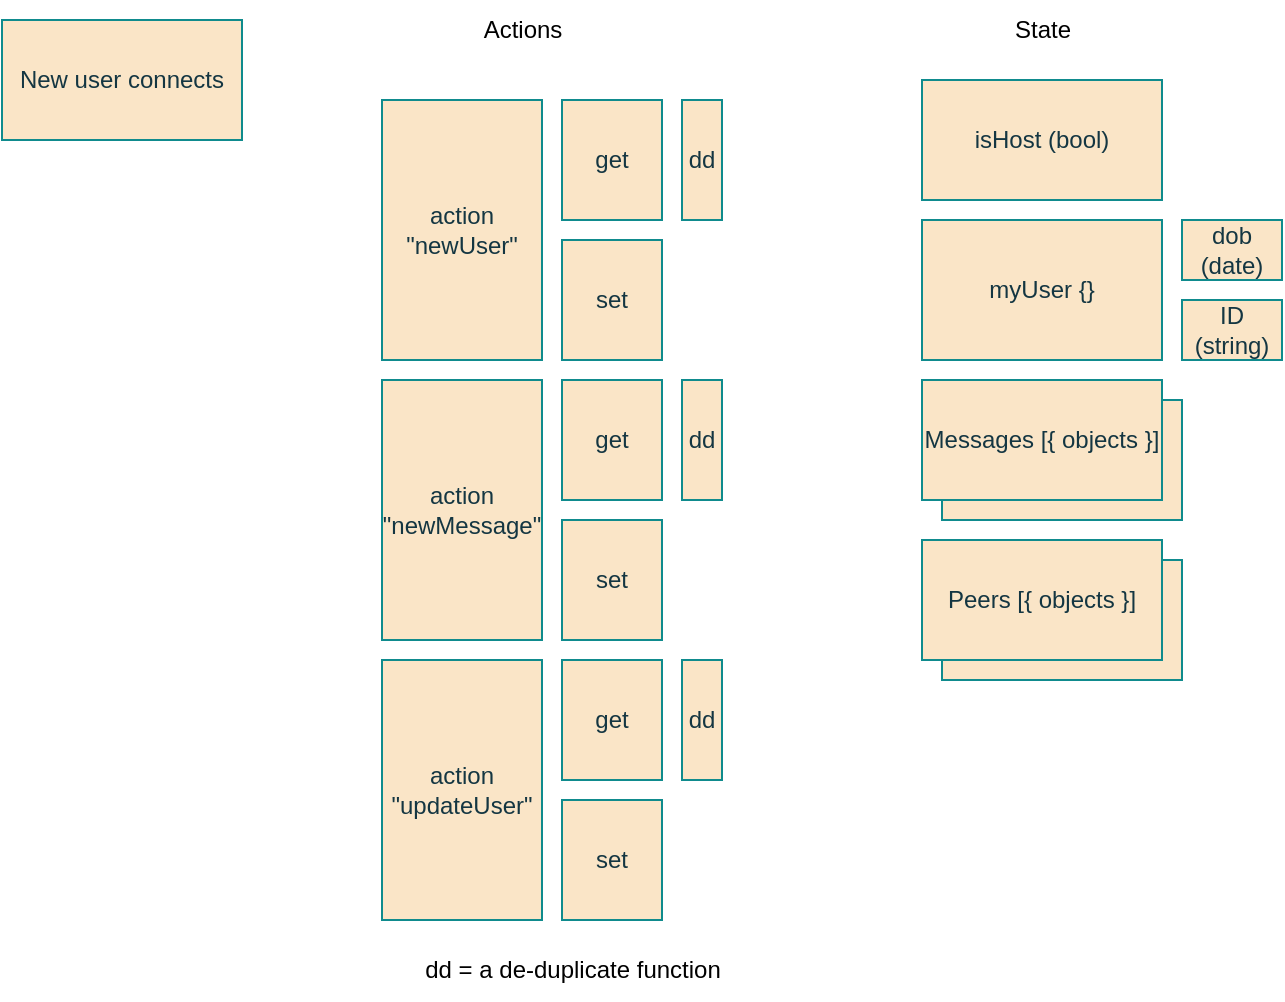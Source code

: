 <mxfile>
    <diagram name="Page-1" id="QpNTI5gdbHEC6Xr1V8M1">
        <mxGraphModel dx="1048" dy="439" grid="1" gridSize="10" guides="1" tooltips="1" connect="1" arrows="1" fold="1" page="1" pageScale="1" pageWidth="850" pageHeight="1100" math="0" shadow="0">
            <root>
                <mxCell id="0"/>
                <mxCell id="1" parent="0"/>
                <mxCell id="w-SKvcKQ-mkBPLHkN619-3" value="&lt;div&gt;New user connects&lt;/div&gt;" style="whiteSpace=wrap;html=1;labelBackgroundColor=none;fillColor=#FAE5C7;strokeColor=#0F8B8D;fontColor=#143642;" parent="1" vertex="1">
                    <mxGeometry x="20" y="370" width="120" height="60" as="geometry"/>
                </mxCell>
                <mxCell id="w-SKvcKQ-mkBPLHkN619-4" value="myUser {}" style="whiteSpace=wrap;html=1;labelBackgroundColor=none;fillColor=#FAE5C7;strokeColor=#0F8B8D;fontColor=#143642;" parent="1" vertex="1">
                    <mxGeometry x="480" y="470" width="120" height="70" as="geometry"/>
                </mxCell>
                <mxCell id="w-SKvcKQ-mkBPLHkN619-5" value="" style="whiteSpace=wrap;html=1;labelBackgroundColor=none;fillColor=#FAE5C7;strokeColor=#0F8B8D;fontColor=#143642;" parent="1" vertex="1">
                    <mxGeometry x="490" y="560" width="120" height="60" as="geometry"/>
                </mxCell>
                <mxCell id="w-SKvcKQ-mkBPLHkN619-6" value="&lt;div&gt;Messages [{ objects }]&lt;/div&gt;" style="whiteSpace=wrap;html=1;labelBackgroundColor=none;fillColor=#FAE5C7;strokeColor=#0F8B8D;fontColor=#143642;" parent="1" vertex="1">
                    <mxGeometry x="480" y="550" width="120" height="60" as="geometry"/>
                </mxCell>
                <mxCell id="w-SKvcKQ-mkBPLHkN619-17" value="&lt;div&gt;isHost (bool)&lt;/div&gt;" style="whiteSpace=wrap;html=1;labelBackgroundColor=none;fillColor=#FAE5C7;strokeColor=#0F8B8D;fontColor=#143642;" parent="1" vertex="1">
                    <mxGeometry x="480" y="400" width="120" height="60" as="geometry"/>
                </mxCell>
                <mxCell id="w-SKvcKQ-mkBPLHkN619-19" value="&lt;div&gt;action&lt;/div&gt;&lt;div&gt;&quot;newMessage&quot;&lt;/div&gt;" style="whiteSpace=wrap;html=1;labelBackgroundColor=none;fillColor=#FAE5C7;strokeColor=#0F8B8D;fontColor=#143642;" parent="1" vertex="1">
                    <mxGeometry x="210" y="550" width="80" height="130" as="geometry"/>
                </mxCell>
                <mxCell id="w-SKvcKQ-mkBPLHkN619-20" value="get" style="whiteSpace=wrap;html=1;labelBackgroundColor=none;fillColor=#FAE5C7;strokeColor=#0F8B8D;fontColor=#143642;" parent="1" vertex="1">
                    <mxGeometry x="300" y="550" width="50" height="60" as="geometry"/>
                </mxCell>
                <mxCell id="w-SKvcKQ-mkBPLHkN619-21" value="set" style="whiteSpace=wrap;html=1;labelBackgroundColor=none;fillColor=#FAE5C7;strokeColor=#0F8B8D;fontColor=#143642;" parent="1" vertex="1">
                    <mxGeometry x="300" y="620" width="50" height="60" as="geometry"/>
                </mxCell>
                <mxCell id="w-SKvcKQ-mkBPLHkN619-22" value="&lt;div&gt;action&lt;/div&gt;&lt;div&gt;&quot;newUser&quot;&lt;/div&gt;" style="whiteSpace=wrap;html=1;labelBackgroundColor=none;fillColor=#FAE5C7;strokeColor=#0F8B8D;fontColor=#143642;" parent="1" vertex="1">
                    <mxGeometry x="210" y="410" width="80" height="130" as="geometry"/>
                </mxCell>
                <mxCell id="w-SKvcKQ-mkBPLHkN619-23" value="get" style="whiteSpace=wrap;html=1;labelBackgroundColor=none;fillColor=#FAE5C7;strokeColor=#0F8B8D;fontColor=#143642;" parent="1" vertex="1">
                    <mxGeometry x="300" y="410" width="50" height="60" as="geometry"/>
                </mxCell>
                <mxCell id="w-SKvcKQ-mkBPLHkN619-24" value="set" style="whiteSpace=wrap;html=1;labelBackgroundColor=none;fillColor=#FAE5C7;strokeColor=#0F8B8D;fontColor=#143642;" parent="1" vertex="1">
                    <mxGeometry x="300" y="480" width="50" height="60" as="geometry"/>
                </mxCell>
                <mxCell id="w-SKvcKQ-mkBPLHkN619-30" value="" style="whiteSpace=wrap;html=1;labelBackgroundColor=none;fillColor=#FAE5C7;strokeColor=#0F8B8D;fontColor=#143642;" parent="1" vertex="1">
                    <mxGeometry x="490" y="640" width="120" height="60" as="geometry"/>
                </mxCell>
                <mxCell id="w-SKvcKQ-mkBPLHkN619-31" value="&lt;div&gt;Peers [{ objects }]&lt;/div&gt;" style="whiteSpace=wrap;html=1;labelBackgroundColor=none;fillColor=#FAE5C7;strokeColor=#0F8B8D;fontColor=#143642;" parent="1" vertex="1">
                    <mxGeometry x="480" y="630" width="120" height="60" as="geometry"/>
                </mxCell>
                <mxCell id="w-SKvcKQ-mkBPLHkN619-32" value="dd" style="whiteSpace=wrap;html=1;labelBackgroundColor=none;fillColor=#FAE5C7;strokeColor=#0F8B8D;fontColor=#143642;" parent="1" vertex="1">
                    <mxGeometry x="360" y="410" width="20" height="60" as="geometry"/>
                </mxCell>
                <mxCell id="w-SKvcKQ-mkBPLHkN619-34" value="dd" style="whiteSpace=wrap;html=1;labelBackgroundColor=none;fillColor=#FAE5C7;strokeColor=#0F8B8D;fontColor=#143642;" parent="1" vertex="1">
                    <mxGeometry x="360" y="550" width="20" height="60" as="geometry"/>
                </mxCell>
                <mxCell id="2" value="Actions" style="text;html=1;align=center;verticalAlign=middle;resizable=0;points=[];autosize=1;strokeColor=none;fillColor=none;" parent="1" vertex="1">
                    <mxGeometry x="250" y="360" width="60" height="30" as="geometry"/>
                </mxCell>
                <mxCell id="3" value="State" style="text;html=1;align=center;verticalAlign=middle;resizable=0;points=[];autosize=1;strokeColor=none;fillColor=none;" parent="1" vertex="1">
                    <mxGeometry x="515" y="360" width="50" height="30" as="geometry"/>
                </mxCell>
                <mxCell id="4" value="&lt;div style=&quot;text-align: left;&quot;&gt;&lt;span style=&quot;background-color: initial;&quot;&gt;dd = a de-duplicate function&lt;/span&gt;&lt;/div&gt;" style="text;html=1;align=center;verticalAlign=middle;resizable=0;points=[];autosize=1;strokeColor=none;fillColor=none;" parent="1" vertex="1">
                    <mxGeometry x="220" y="830" width="170" height="30" as="geometry"/>
                </mxCell>
                <mxCell id="5" value="dob (date)" style="whiteSpace=wrap;html=1;labelBackgroundColor=none;fillColor=#FAE5C7;strokeColor=#0F8B8D;fontColor=#143642;" vertex="1" parent="1">
                    <mxGeometry x="610" y="470" width="50" height="30" as="geometry"/>
                </mxCell>
                <mxCell id="6" value="ID&lt;br&gt;(string)" style="whiteSpace=wrap;html=1;labelBackgroundColor=none;fillColor=#FAE5C7;strokeColor=#0F8B8D;fontColor=#143642;" vertex="1" parent="1">
                    <mxGeometry x="610" y="510" width="50" height="30" as="geometry"/>
                </mxCell>
                <mxCell id="7" value="&lt;div&gt;action&lt;/div&gt;&lt;div&gt;&quot;updateUser&quot;&lt;/div&gt;" style="whiteSpace=wrap;html=1;labelBackgroundColor=none;fillColor=#FAE5C7;strokeColor=#0F8B8D;fontColor=#143642;" vertex="1" parent="1">
                    <mxGeometry x="210" y="690" width="80" height="130" as="geometry"/>
                </mxCell>
                <mxCell id="8" value="get" style="whiteSpace=wrap;html=1;labelBackgroundColor=none;fillColor=#FAE5C7;strokeColor=#0F8B8D;fontColor=#143642;" vertex="1" parent="1">
                    <mxGeometry x="300" y="690" width="50" height="60" as="geometry"/>
                </mxCell>
                <mxCell id="9" value="set" style="whiteSpace=wrap;html=1;labelBackgroundColor=none;fillColor=#FAE5C7;strokeColor=#0F8B8D;fontColor=#143642;" vertex="1" parent="1">
                    <mxGeometry x="300" y="760" width="50" height="60" as="geometry"/>
                </mxCell>
                <mxCell id="10" value="dd" style="whiteSpace=wrap;html=1;labelBackgroundColor=none;fillColor=#FAE5C7;strokeColor=#0F8B8D;fontColor=#143642;" vertex="1" parent="1">
                    <mxGeometry x="360" y="690" width="20" height="60" as="geometry"/>
                </mxCell>
            </root>
        </mxGraphModel>
    </diagram>
</mxfile>